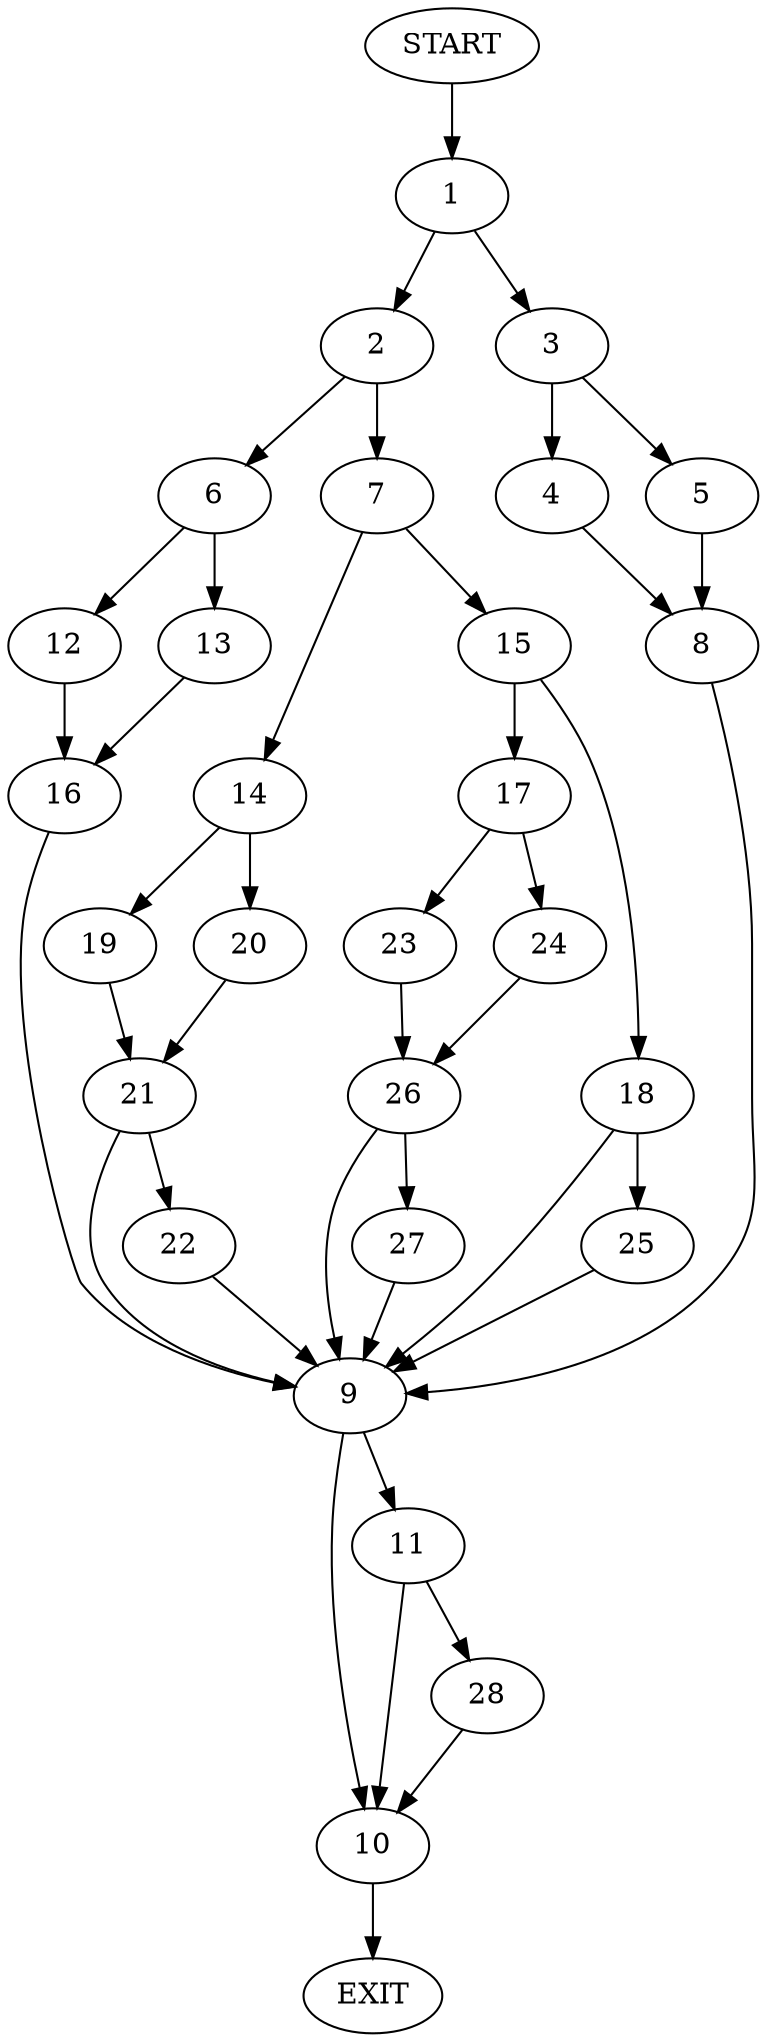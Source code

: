 digraph {
0 [label="START"]
29 [label="EXIT"]
0 -> 1
1 -> 2
1 -> 3
3 -> 4
3 -> 5
2 -> 6
2 -> 7
5 -> 8
4 -> 8
8 -> 9
9 -> 10
9 -> 11
6 -> 12
6 -> 13
7 -> 14
7 -> 15
13 -> 16
12 -> 16
16 -> 9
15 -> 17
15 -> 18
14 -> 19
14 -> 20
20 -> 21
19 -> 21
21 -> 22
21 -> 9
22 -> 9
17 -> 23
17 -> 24
18 -> 25
18 -> 9
24 -> 26
23 -> 26
26 -> 27
26 -> 9
27 -> 9
25 -> 9
11 -> 10
11 -> 28
10 -> 29
28 -> 10
}
